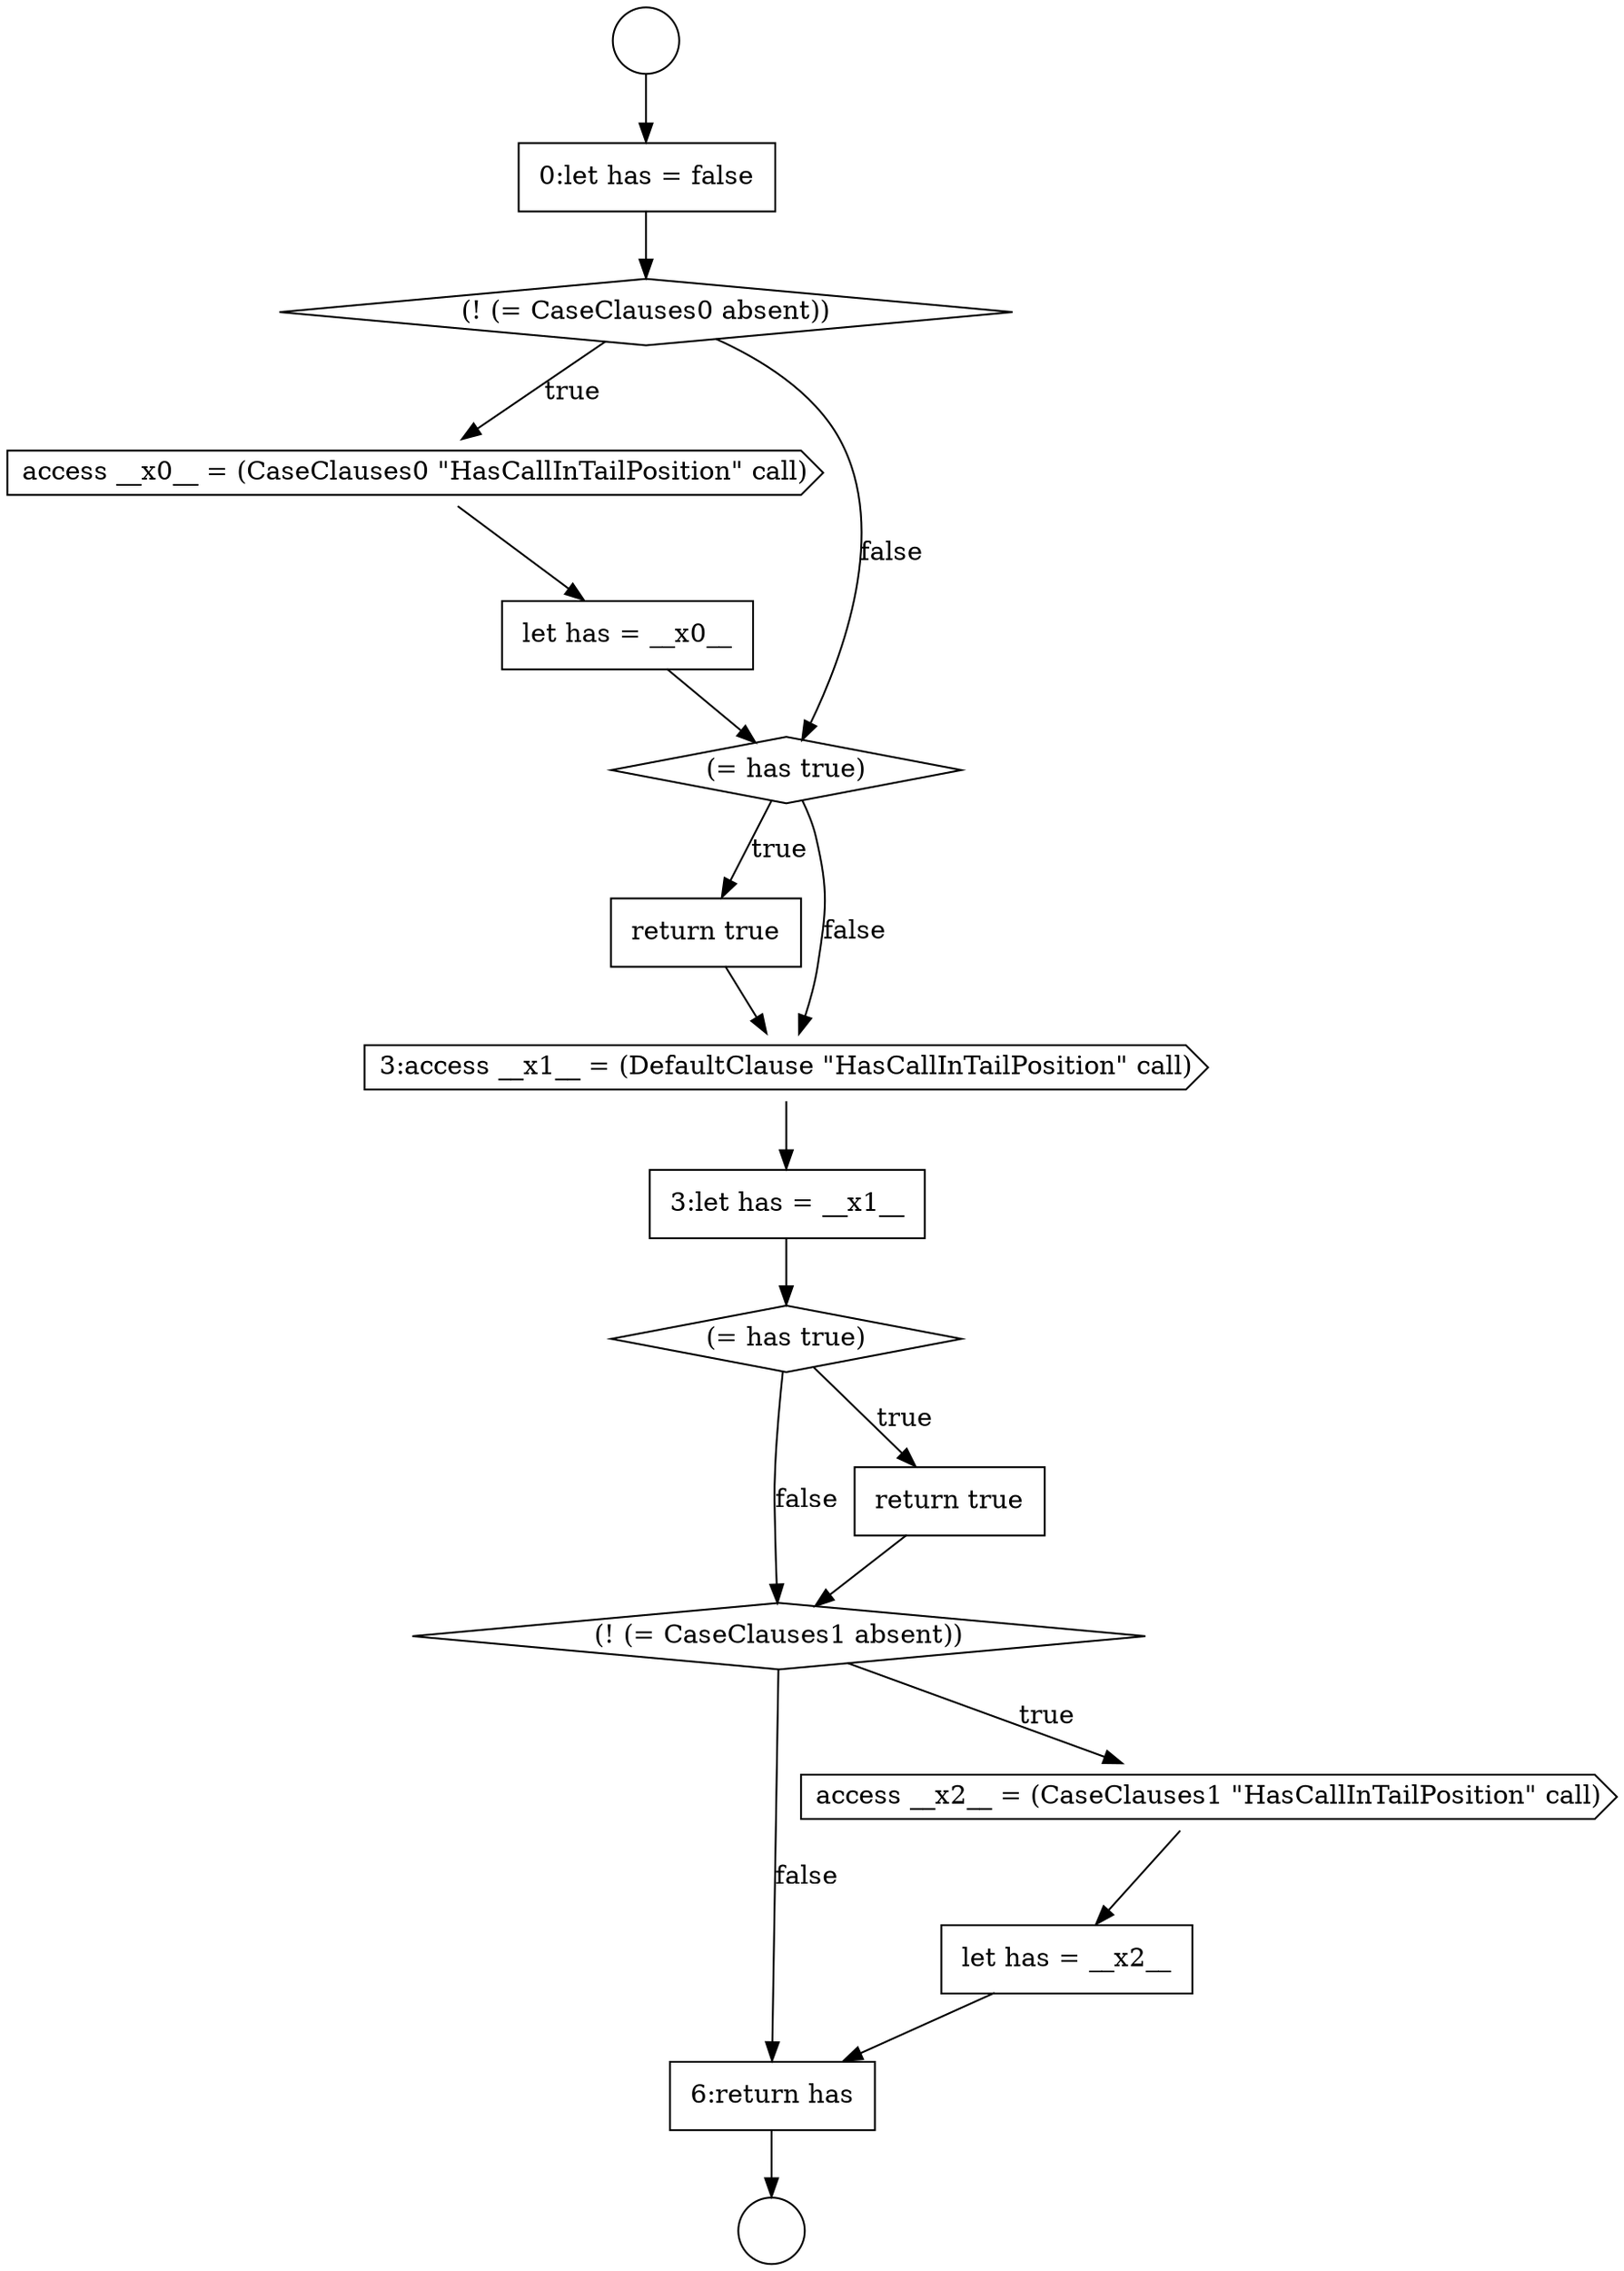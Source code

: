 digraph {
  node10259 [shape=none, margin=0, label=<<font color="black">
    <table border="0" cellborder="1" cellspacing="0" cellpadding="10">
      <tr><td align="left">6:return has</td></tr>
    </table>
  </font>> color="black" fillcolor="white" style=filled]
  node10244 [shape=circle label=" " color="black" fillcolor="white" style=filled]
  node10248 [shape=cds, label=<<font color="black">access __x0__ = (CaseClauses0 &quot;HasCallInTailPosition&quot; call)</font>> color="black" fillcolor="white" style=filled]
  node10251 [shape=none, margin=0, label=<<font color="black">
    <table border="0" cellborder="1" cellspacing="0" cellpadding="10">
      <tr><td align="left">return true</td></tr>
    </table>
  </font>> color="black" fillcolor="white" style=filled]
  node10256 [shape=diamond, label=<<font color="black">(! (= CaseClauses1 absent))</font>> color="black" fillcolor="white" style=filled]
  node10258 [shape=none, margin=0, label=<<font color="black">
    <table border="0" cellborder="1" cellspacing="0" cellpadding="10">
      <tr><td align="left">let has = __x2__</td></tr>
    </table>
  </font>> color="black" fillcolor="white" style=filled]
  node10247 [shape=diamond, label=<<font color="black">(! (= CaseClauses0 absent))</font>> color="black" fillcolor="white" style=filled]
  node10252 [shape=cds, label=<<font color="black">3:access __x1__ = (DefaultClause &quot;HasCallInTailPosition&quot; call)</font>> color="black" fillcolor="white" style=filled]
  node10257 [shape=cds, label=<<font color="black">access __x2__ = (CaseClauses1 &quot;HasCallInTailPosition&quot; call)</font>> color="black" fillcolor="white" style=filled]
  node10253 [shape=none, margin=0, label=<<font color="black">
    <table border="0" cellborder="1" cellspacing="0" cellpadding="10">
      <tr><td align="left">3:let has = __x1__</td></tr>
    </table>
  </font>> color="black" fillcolor="white" style=filled]
  node10249 [shape=none, margin=0, label=<<font color="black">
    <table border="0" cellborder="1" cellspacing="0" cellpadding="10">
      <tr><td align="left">let has = __x0__</td></tr>
    </table>
  </font>> color="black" fillcolor="white" style=filled]
  node10246 [shape=none, margin=0, label=<<font color="black">
    <table border="0" cellborder="1" cellspacing="0" cellpadding="10">
      <tr><td align="left">0:let has = false</td></tr>
    </table>
  </font>> color="black" fillcolor="white" style=filled]
  node10254 [shape=diamond, label=<<font color="black">(= has true)</font>> color="black" fillcolor="white" style=filled]
  node10250 [shape=diamond, label=<<font color="black">(= has true)</font>> color="black" fillcolor="white" style=filled]
  node10255 [shape=none, margin=0, label=<<font color="black">
    <table border="0" cellborder="1" cellspacing="0" cellpadding="10">
      <tr><td align="left">return true</td></tr>
    </table>
  </font>> color="black" fillcolor="white" style=filled]
  node10245 [shape=circle label=" " color="black" fillcolor="white" style=filled]
  node10251 -> node10252 [ color="black"]
  node10249 -> node10250 [ color="black"]
  node10246 -> node10247 [ color="black"]
  node10248 -> node10249 [ color="black"]
  node10244 -> node10246 [ color="black"]
  node10247 -> node10248 [label=<<font color="black">true</font>> color="black"]
  node10247 -> node10250 [label=<<font color="black">false</font>> color="black"]
  node10259 -> node10245 [ color="black"]
  node10256 -> node10257 [label=<<font color="black">true</font>> color="black"]
  node10256 -> node10259 [label=<<font color="black">false</font>> color="black"]
  node10255 -> node10256 [ color="black"]
  node10250 -> node10251 [label=<<font color="black">true</font>> color="black"]
  node10250 -> node10252 [label=<<font color="black">false</font>> color="black"]
  node10257 -> node10258 [ color="black"]
  node10258 -> node10259 [ color="black"]
  node10254 -> node10255 [label=<<font color="black">true</font>> color="black"]
  node10254 -> node10256 [label=<<font color="black">false</font>> color="black"]
  node10253 -> node10254 [ color="black"]
  node10252 -> node10253 [ color="black"]
}

